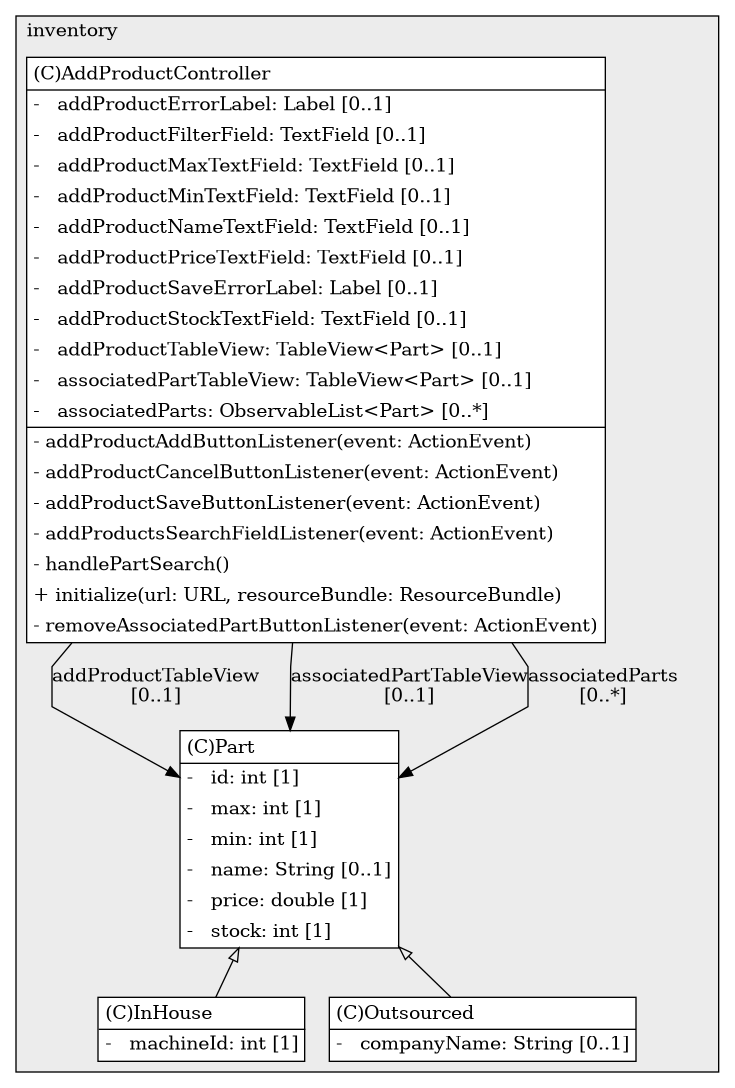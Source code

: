 @startuml

/' diagram meta data start
config=StructureConfiguration;
{
  "projectClassification": {
    "searchMode": "OpenProject", // OpenProject, AllProjects
    "includedProjects": "",
    "pathEndKeywords": "*.impl",
    "isClientPath": "",
    "isClientName": "",
    "isTestPath": "",
    "isTestName": "",
    "isMappingPath": "",
    "isMappingName": "",
    "isDataAccessPath": "",
    "isDataAccessName": "",
    "isDataStructurePath": "",
    "isDataStructureName": "",
    "isInterfaceStructuresPath": "",
    "isInterfaceStructuresName": "",
    "isEntryPointPath": "",
    "isEntryPointName": "",
    "treatFinalFieldsAsMandatory": false
  },
  "graphRestriction": {
    "classPackageExcludeFilter": "",
    "classPackageIncludeFilter": "",
    "classNameExcludeFilter": "",
    "classNameIncludeFilter": "",
    "methodNameExcludeFilter": "",
    "methodNameIncludeFilter": "",
    "removeByInheritance": "", // inheritance/annotation based filtering is done in a second step
    "removeByAnnotation": "",
    "removeByClassPackage": "", // cleanup the graph after inheritance/annotation based filtering is done
    "removeByClassName": "",
    "cutMappings": false,
    "cutEnum": true,
    "cutTests": true,
    "cutClient": true,
    "cutDataAccess": false,
    "cutInterfaceStructures": false,
    "cutDataStructures": false,
    "cutGetterAndSetter": true,
    "cutConstructors": true
  },
  "graphTraversal": {
    "forwardDepth": 3,
    "backwardDepth": 3,
    "classPackageExcludeFilter": "",
    "classPackageIncludeFilter": "",
    "classNameExcludeFilter": "",
    "classNameIncludeFilter": "",
    "methodNameExcludeFilter": "",
    "methodNameIncludeFilter": "",
    "hideMappings": false,
    "hideDataStructures": false,
    "hidePrivateMethods": true,
    "hideInterfaceCalls": true, // indirection: implementation -> interface (is hidden) -> implementation
    "onlyShowApplicationEntryPoints": false, // root node is included
    "useMethodCallsForStructureDiagram": "ForwardOnly" // ForwardOnly, BothDirections, No
  },
  "details": {
    "aggregation": "GroupByClass", // ByClass, GroupByClass, None
    "showClassGenericTypes": true,
    "showMethods": true,
    "showMethodParameterNames": true,
    "showMethodParameterTypes": true,
    "showMethodReturnType": true,
    "showPackageLevels": 2,
    "showDetailedClassStructure": true
  },
  "rootClass": "com.inventory.AddProductController",
  "extensionCallbackMethod": "" // qualified.class.name#methodName - signature: public static String method(String)
}
diagram meta data end '/



digraph g {
    rankdir="TB"
    splines=polyline
    

'nodes 
subgraph cluster_2020599460 { 
   	label=inventory
	labeljust=l
	fillcolor="#ececec"
	style=filled
   
   AddProductController1691664687[
	label=<<TABLE BORDER="1" CELLBORDER="0" CELLPADDING="4" CELLSPACING="0">
<TR><TD ALIGN="LEFT" >(C)AddProductController</TD></TR>
<HR/>
<TR><TD ALIGN="LEFT" >-   addProductErrorLabel: Label [0..1]</TD></TR>
<TR><TD ALIGN="LEFT" >-   addProductFilterField: TextField [0..1]</TD></TR>
<TR><TD ALIGN="LEFT" >-   addProductMaxTextField: TextField [0..1]</TD></TR>
<TR><TD ALIGN="LEFT" >-   addProductMinTextField: TextField [0..1]</TD></TR>
<TR><TD ALIGN="LEFT" >-   addProductNameTextField: TextField [0..1]</TD></TR>
<TR><TD ALIGN="LEFT" >-   addProductPriceTextField: TextField [0..1]</TD></TR>
<TR><TD ALIGN="LEFT" >-   addProductSaveErrorLabel: Label [0..1]</TD></TR>
<TR><TD ALIGN="LEFT" >-   addProductStockTextField: TextField [0..1]</TD></TR>
<TR><TD ALIGN="LEFT" >-   addProductTableView: TableView&lt;Part&gt; [0..1]</TD></TR>
<TR><TD ALIGN="LEFT" >-   associatedPartTableView: TableView&lt;Part&gt; [0..1]</TD></TR>
<TR><TD ALIGN="LEFT" >-   associatedParts: ObservableList&lt;Part&gt; [0..*]</TD></TR>
<HR/>
<TR><TD ALIGN="LEFT" >- addProductAddButtonListener(event: ActionEvent)</TD></TR>
<TR><TD ALIGN="LEFT" >- addProductCancelButtonListener(event: ActionEvent)</TD></TR>
<TR><TD ALIGN="LEFT" >- addProductSaveButtonListener(event: ActionEvent)</TD></TR>
<TR><TD ALIGN="LEFT" >- addProductsSearchFieldListener(event: ActionEvent)</TD></TR>
<TR><TD ALIGN="LEFT" >- handlePartSearch()</TD></TR>
<TR><TD ALIGN="LEFT" >+ initialize(url: URL, resourceBundle: ResourceBundle)</TD></TR>
<TR><TD ALIGN="LEFT" >- removeAssociatedPartButtonListener(event: ActionEvent)</TD></TR>
</TABLE>>
	style=filled
	margin=0
	shape=plaintext
	fillcolor="#FFFFFF"
];

InHouse1691664687[
	label=<<TABLE BORDER="1" CELLBORDER="0" CELLPADDING="4" CELLSPACING="0">
<TR><TD ALIGN="LEFT" >(C)InHouse</TD></TR>
<HR/>
<TR><TD ALIGN="LEFT" >-   machineId: int [1]</TD></TR>
</TABLE>>
	style=filled
	margin=0
	shape=plaintext
	fillcolor="#FFFFFF"
];

Outsourced1691664687[
	label=<<TABLE BORDER="1" CELLBORDER="0" CELLPADDING="4" CELLSPACING="0">
<TR><TD ALIGN="LEFT" >(C)Outsourced</TD></TR>
<HR/>
<TR><TD ALIGN="LEFT" >-   companyName: String [0..1]</TD></TR>
</TABLE>>
	style=filled
	margin=0
	shape=plaintext
	fillcolor="#FFFFFF"
];

Part1691664687[
	label=<<TABLE BORDER="1" CELLBORDER="0" CELLPADDING="4" CELLSPACING="0">
<TR><TD ALIGN="LEFT" >(C)Part</TD></TR>
<HR/>
<TR><TD ALIGN="LEFT" >-   id: int [1]</TD></TR>
<TR><TD ALIGN="LEFT" >-   max: int [1]</TD></TR>
<TR><TD ALIGN="LEFT" >-   min: int [1]</TD></TR>
<TR><TD ALIGN="LEFT" >-   name: String [0..1]</TD></TR>
<TR><TD ALIGN="LEFT" >-   price: double [1]</TD></TR>
<TR><TD ALIGN="LEFT" >-   stock: int [1]</TD></TR>
</TABLE>>
	style=filled
	margin=0
	shape=plaintext
	fillcolor="#FFFFFF"
];
} 

'edges    
AddProductController1691664687 -> Part1691664687[label="addProductTableView
[0..1]"];
AddProductController1691664687 -> Part1691664687[label="associatedPartTableView
[0..1]"];
AddProductController1691664687 -> Part1691664687[label="associatedParts
[0..*]"];
Part1691664687 -> InHouse1691664687[arrowhead=none, arrowtail=empty, dir=both];
Part1691664687 -> Outsourced1691664687[arrowhead=none, arrowtail=empty, dir=both];
    
}
@enduml